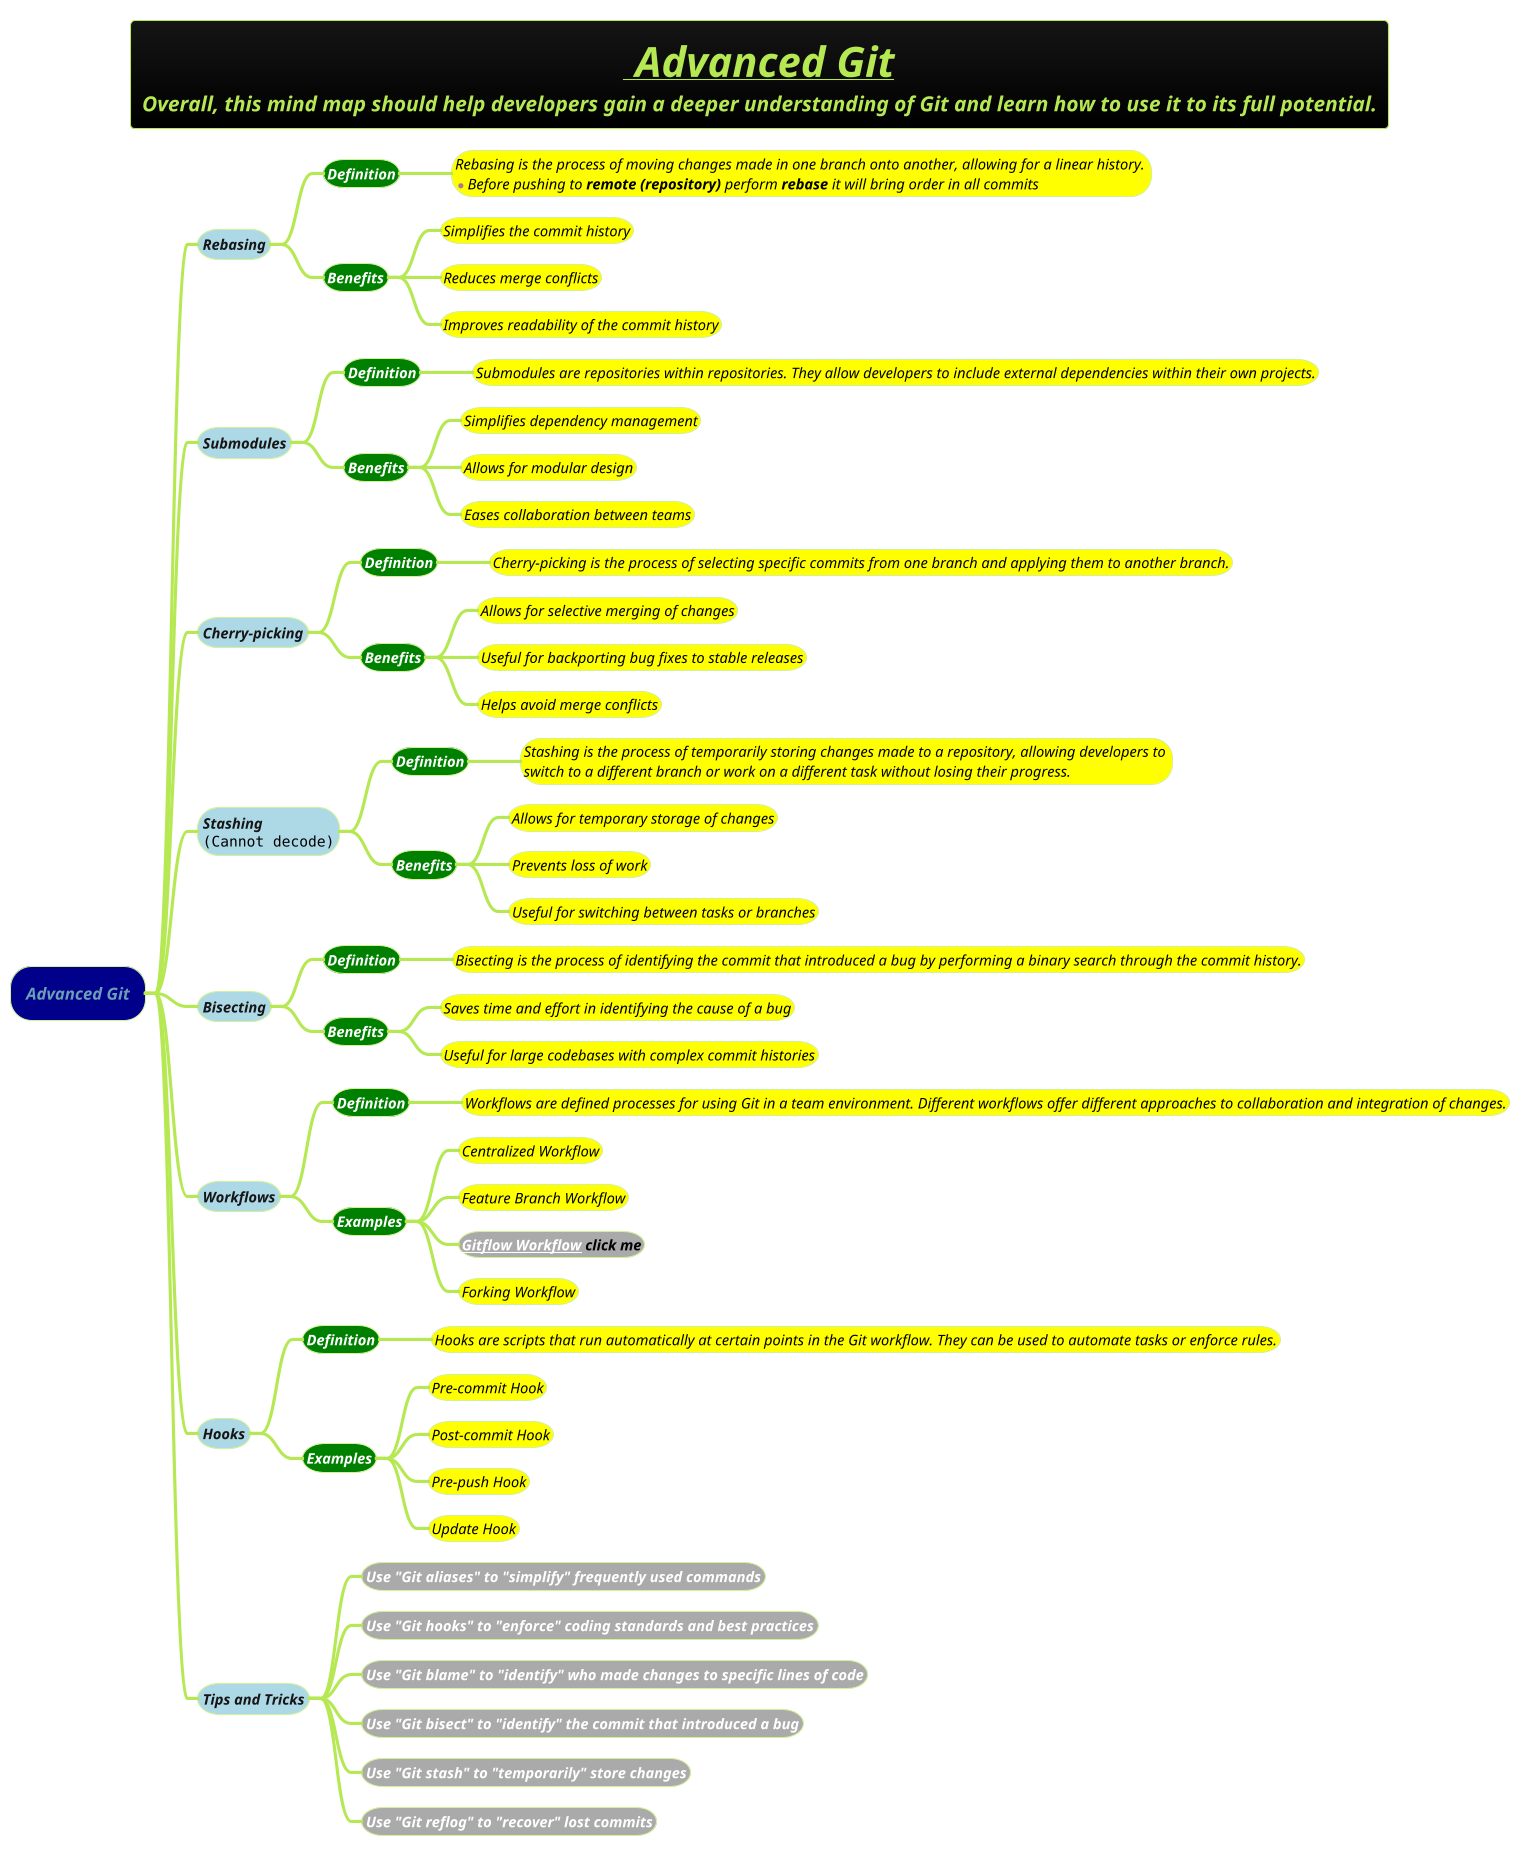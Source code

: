 @startmindmap
title =<i><b><u>__ Advanced Git__\n<i>Overall, this mind map should help developers gain a deeper understanding of Git and learn how to use it to its full potential.
!theme hacker



*[#darkblue] <i>Advanced Git
**[#lightblue] <i><color #blac><size:14>Rebasing
***[#green] <b><i><color #white><size:14>Definition
****[#yellow] <i><color #black><size:14>Rebasing is the process of moving changes made in one branch onto another, allowing for a linear history. \n*<i><color #black><size:14>Before pushing to **remote (repository)** perform **rebase** it will bring order in all commits
***[#green] <b><i><color #white><size:14>Benefits
****[#yellow] <i><color #black><size:14>Simplifies the commit history
****[#yellow] <i><color #black><size:14>Reduces merge conflicts
****[#yellow] <i><color #black><size:14>Improves readability of the commit history
**[#lightblue] <i><color #blac><size:14>Submodules
***[#green] <b><i><color #white><size:14>Definition
****[#yellow] <i><color #black><size:14>Submodules are repositories within repositories. They allow developers to include external dependencies within their own projects.
***[#green] <b><i><color #white><size:14>Benefits
****[#yellow] <i><color #black><size:14>Simplifies dependency management
****[#yellow] <i><color #black><size:14>Allows for modular design
****[#yellow] <i><color #black><size:14>Eases collaboration between teams
**[#lightblue] <i><color #blac><size:14>Cherry-picking
***[#green] <b><i><color #white><size:14>Definition
****[#yellow] <i><color #black><size:14>Cherry-picking is the process of selecting specific commits from one branch and applying them to another branch.
***[#green] <b><i><color #white><size:14>Benefits
****[#yellow] <i><color #black><size:14>Allows for selective merging of changes
****[#yellow] <i><color #black><size:14>Useful for backporting bug fixes to stable releases
****[#yellow] <i><color #black><size:14>Helps avoid merge conflicts
**[#lightblue] <i><color #blac><size:14>Stashing\n<img:images/img_1.png{scale=.9}>
***[#green] <b><i><color #white><size:14>Definition
****[#yellow] <i><color #black><size:14>Stashing is the process of temporarily storing changes made to a repository, allowing developers to \n<i><color #black><size:14>switch to a different branch or work on a different task without losing their progress.
***[#green] <b><i><color #white><size:14>Benefits
****[#yellow] <i><color #black><size:14>Allows for temporary storage of changes
****[#yellow] <i><color #black><size:14>Prevents loss of work
****[#yellow] <i><color #black><size:14>Useful for switching between tasks or branches
**[#lightblue] <i><color #blac><size:14>Bisecting
***[#green] <b><i><color #white><size:14>Definition
****[#yellow] <i><color #black><size:14>Bisecting is the process of identifying the commit that introduced a bug by performing a binary search through the commit history.
***[#green] <b><i><color #white><size:14>Benefits
****[#yellow] <i><color #black><size:14>Saves time and effort in identifying the cause of a bug
****[#yellow] <i><color #black><size:14>Useful for large codebases with complex commit histories
**[#lightblue] <i><color #blac><size:14>Workflows
***[#green] <b><i><color #white><size:14>Definition
****[#yellow] <i><color #black><size:14>Workflows are defined processes for using Git in a team environment. Different workflows offer different approaches to collaboration and integration of changes.
***[#green] <b><i><color #white><size:14>Examples
****[#yellow] <i><color #black><size:14>Centralized Workflow
****[#yellow] <i><color #black><size:14>Feature Branch Workflow
****[#a] <b><i><color #black><size:14>[[docs/3-devops/git/images/img.png Gitflow Workflow]] click me
****[#yellow] <i><color #black><size:14>Forking Workflow
**[#lightblue] <i><color #blac><size:14>Hooks
***[#green] <b><i><color #white><size:14>Definition
****[#yellow] <i><color #black><size:14>Hooks are scripts that run automatically at certain points in the Git workflow. They can be used to automate tasks or enforce rules.
***[#green] <b><i><color #white><size:14>Examples
****[#yellow] <i><color #black><size:14>Pre-commit Hook
****[#yellow] <i><color #black><size:14>Post-commit Hook
****[#yellow] <i><color #black><size:14>Pre-push Hook
****[#yellow] <i><color #black><size:14>Update Hook
**[#lightblue] <i><color #blac><size:14>Tips and Tricks
***[#a] <b><i><color #white><size:14>Use "Git aliases" to "simplify" frequently used commands
***[#a] <b><i><color #white><size:14>Use "Git hooks" to "enforce" coding standards and best practices
***[#a] <b><i><color #white><size:14>Use "Git blame" to "identify" who made changes to specific lines of code
***[#a] <b><i><color #white><size:14>Use "Git bisect" to "identify" the commit that introduced a bug
***[#a] <b><i><color #white><size:14>Use "Git stash" to "temporarily" store changes
***[#a] <b><i><color #white><size:14>Use "Git reflog" to "recover" lost commits
@endmindmap
